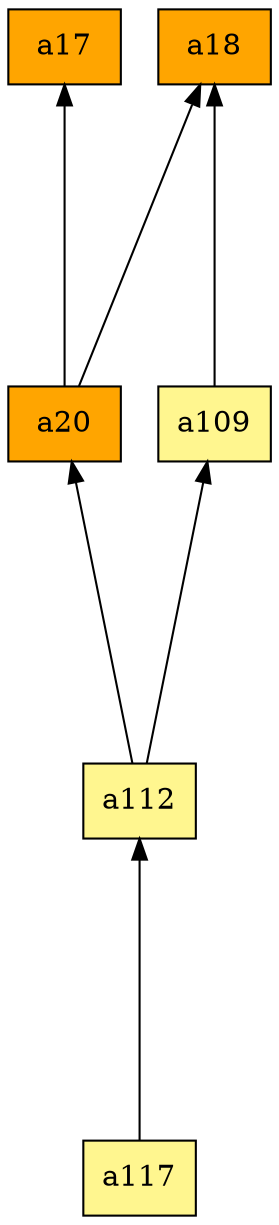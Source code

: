 digraph G {
rankdir=BT;ranksep="2.0";
"a20" [shape=record,fillcolor=orange,style=filled,label="{a20}"];
"a17" [shape=record,fillcolor=orange,style=filled,label="{a17}"];
"a117" [shape=record,fillcolor=khaki1,style=filled,label="{a117}"];
"a109" [shape=record,fillcolor=khaki1,style=filled,label="{a109}"];
"a18" [shape=record,fillcolor=orange,style=filled,label="{a18}"];
"a112" [shape=record,fillcolor=khaki1,style=filled,label="{a112}"];
"a20" -> "a18"
"a20" -> "a17"
"a117" -> "a112"
"a109" -> "a18"
"a112" -> "a109"
"a112" -> "a20"
}